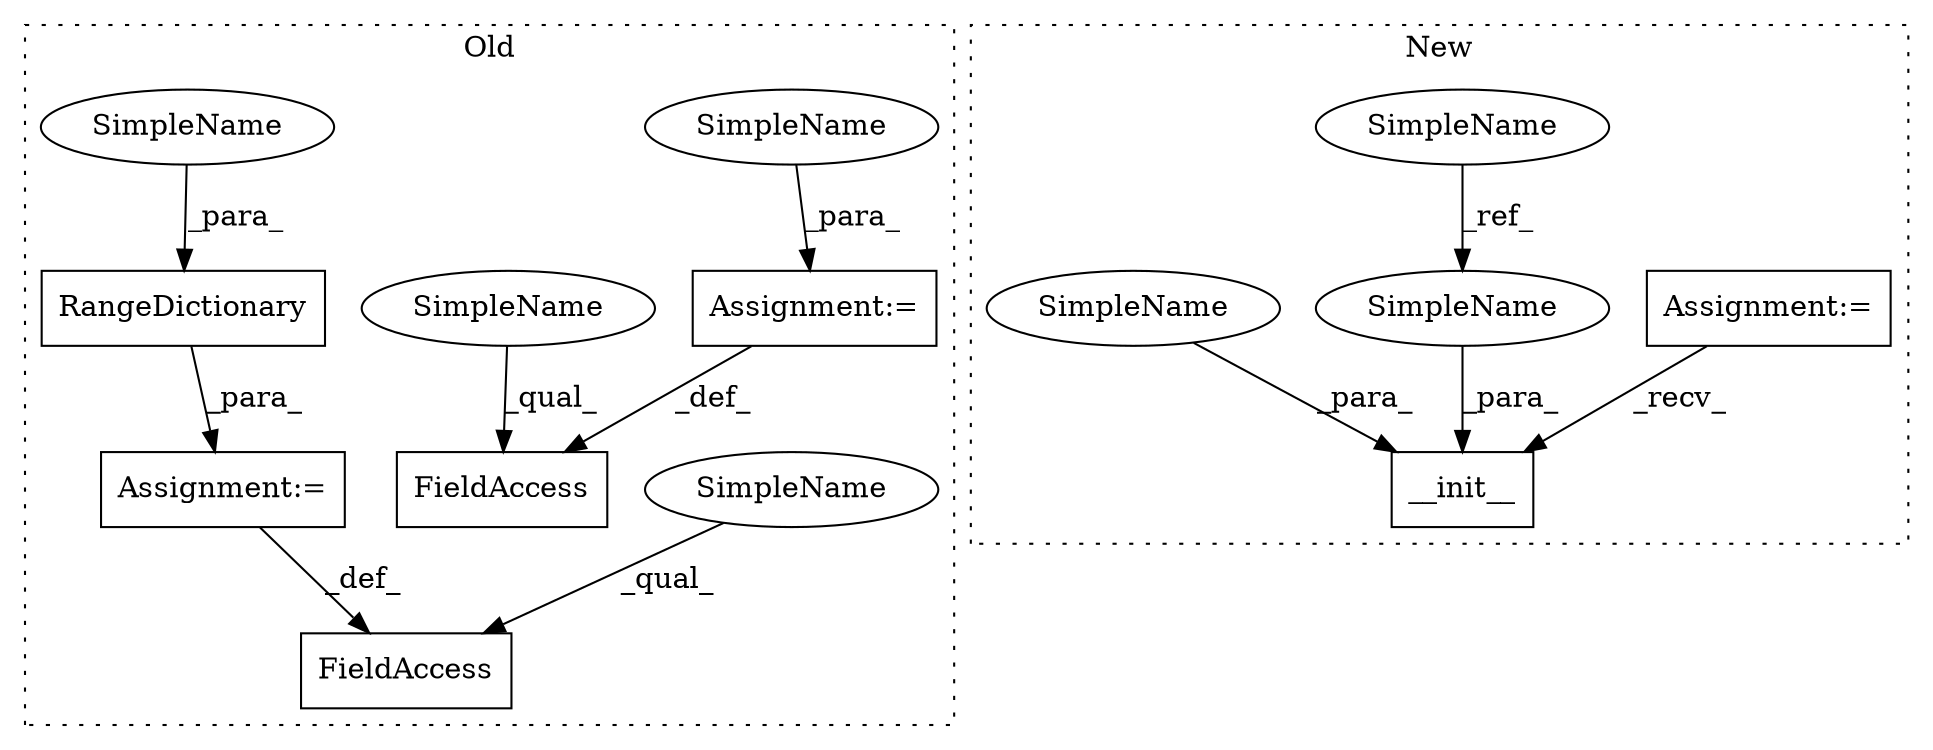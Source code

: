 digraph G {
subgraph cluster0 {
1 [label="RangeDictionary" a="32" s="1469,1494" l="16,1" shape="box"];
3 [label="FieldAccess" a="22" s="1458" l="10" shape="box"];
4 [label="Assignment:=" a="7" s="1468" l="1" shape="box"];
7 [label="Assignment:=" a="7" s="1442" l="1" shape="box"];
8 [label="FieldAccess" a="22" s="1427" l="15" shape="box"];
10 [label="SimpleName" a="42" s="1458" l="4" shape="ellipse"];
11 [label="SimpleName" a="42" s="1427" l="4" shape="ellipse"];
12 [label="SimpleName" a="42" s="1485" l="9" shape="ellipse"];
13 [label="SimpleName" a="42" s="1443" l="9" shape="ellipse"];
label = "Old";
style="dotted";
}
subgraph cluster1 {
2 [label="__init__" a="32" s="1451,1474" l="9,1" shape="box"];
5 [label="Assignment:=" a="7" s="1190" l="18" shape="box"];
6 [label="SimpleName" a="42" s="1068" l="9" shape="ellipse"];
9 [label="SimpleName" a="42" s="1465" l="9" shape="ellipse"];
14 [label="SimpleName" a="42" s="1460" l="4" shape="ellipse"];
label = "New";
style="dotted";
}
1 -> 4 [label="_para_"];
4 -> 3 [label="_def_"];
5 -> 2 [label="_recv_"];
6 -> 9 [label="_ref_"];
7 -> 8 [label="_def_"];
9 -> 2 [label="_para_"];
10 -> 3 [label="_qual_"];
11 -> 8 [label="_qual_"];
12 -> 1 [label="_para_"];
13 -> 7 [label="_para_"];
14 -> 2 [label="_para_"];
}